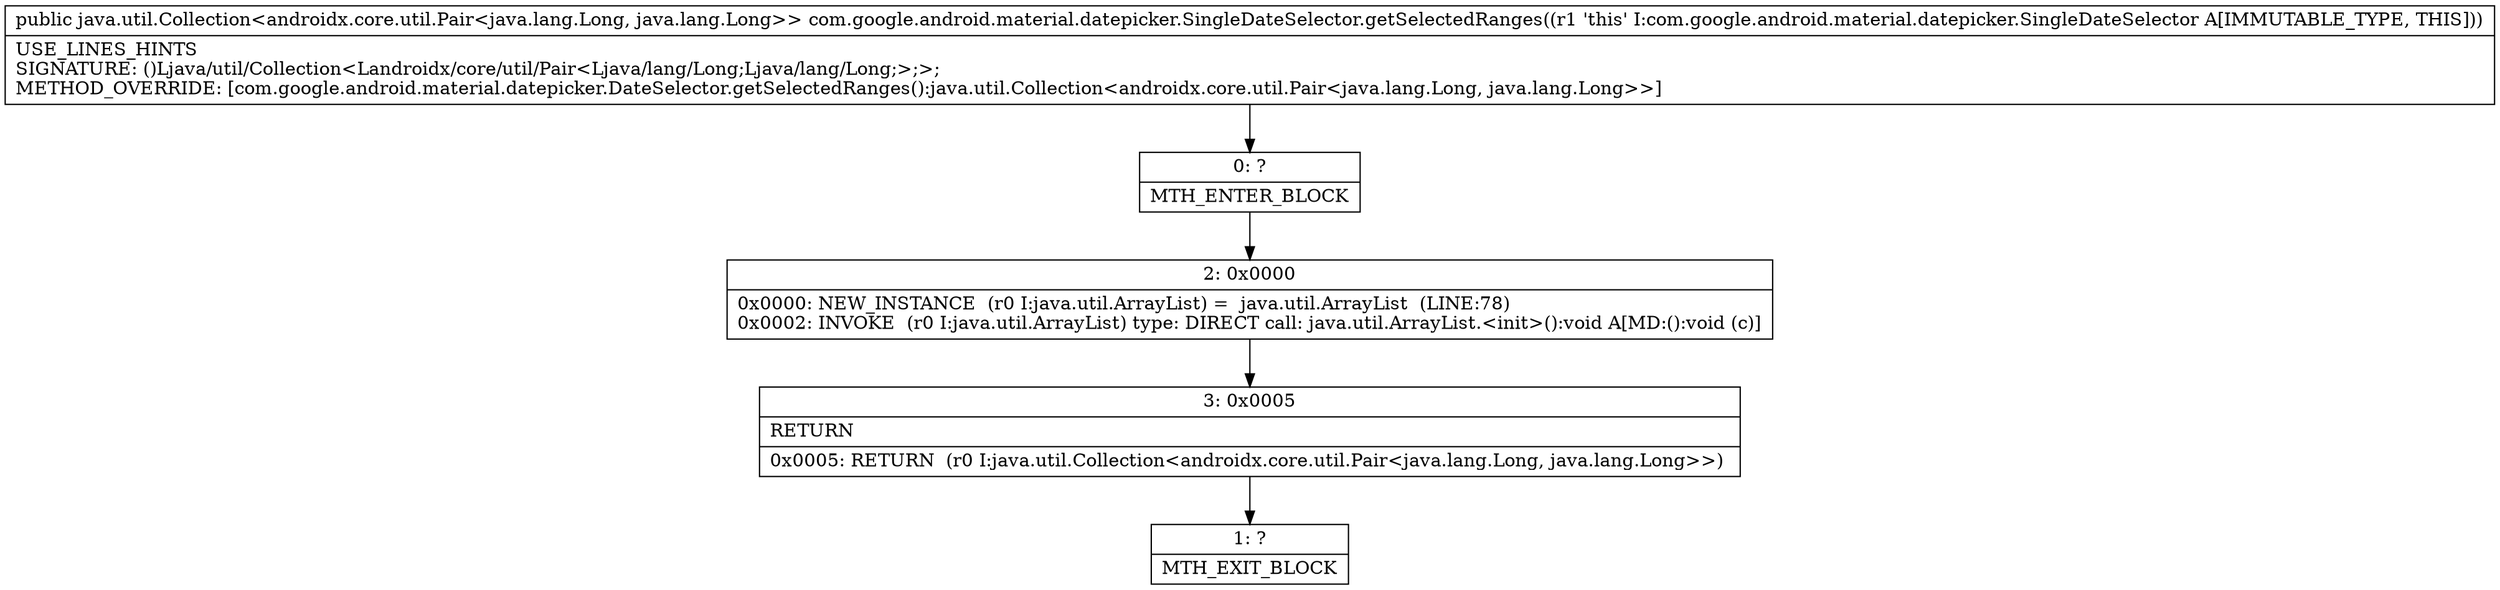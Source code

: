 digraph "CFG forcom.google.android.material.datepicker.SingleDateSelector.getSelectedRanges()Ljava\/util\/Collection;" {
Node_0 [shape=record,label="{0\:\ ?|MTH_ENTER_BLOCK\l}"];
Node_2 [shape=record,label="{2\:\ 0x0000|0x0000: NEW_INSTANCE  (r0 I:java.util.ArrayList) =  java.util.ArrayList  (LINE:78)\l0x0002: INVOKE  (r0 I:java.util.ArrayList) type: DIRECT call: java.util.ArrayList.\<init\>():void A[MD:():void (c)]\l}"];
Node_3 [shape=record,label="{3\:\ 0x0005|RETURN\l|0x0005: RETURN  (r0 I:java.util.Collection\<androidx.core.util.Pair\<java.lang.Long, java.lang.Long\>\>) \l}"];
Node_1 [shape=record,label="{1\:\ ?|MTH_EXIT_BLOCK\l}"];
MethodNode[shape=record,label="{public java.util.Collection\<androidx.core.util.Pair\<java.lang.Long, java.lang.Long\>\> com.google.android.material.datepicker.SingleDateSelector.getSelectedRanges((r1 'this' I:com.google.android.material.datepicker.SingleDateSelector A[IMMUTABLE_TYPE, THIS]))  | USE_LINES_HINTS\lSIGNATURE: ()Ljava\/util\/Collection\<Landroidx\/core\/util\/Pair\<Ljava\/lang\/Long;Ljava\/lang\/Long;\>;\>;\lMETHOD_OVERRIDE: [com.google.android.material.datepicker.DateSelector.getSelectedRanges():java.util.Collection\<androidx.core.util.Pair\<java.lang.Long, java.lang.Long\>\>]\l}"];
MethodNode -> Node_0;Node_0 -> Node_2;
Node_2 -> Node_3;
Node_3 -> Node_1;
}

